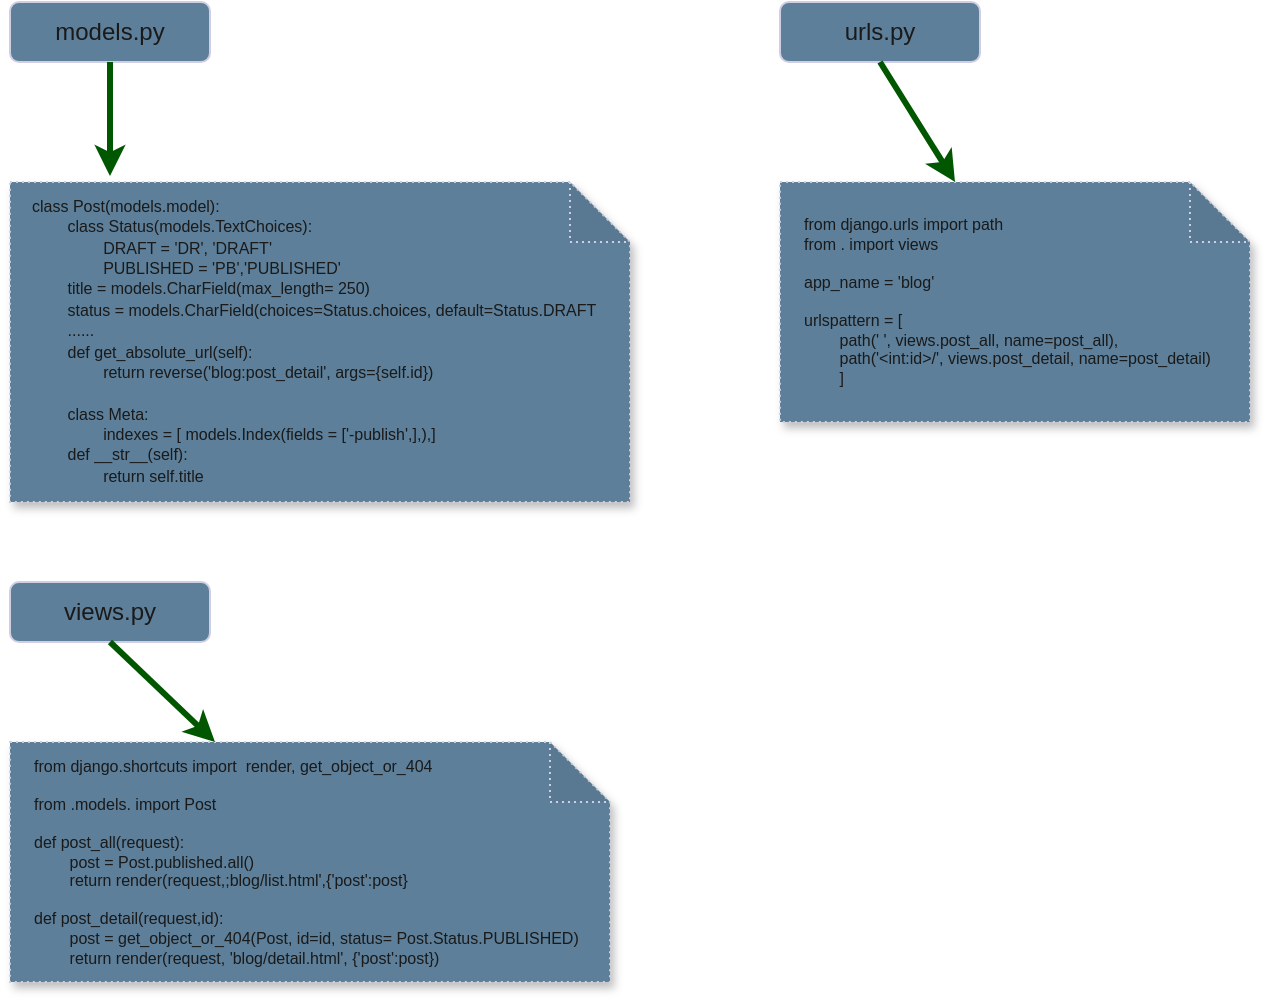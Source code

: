 <mxfile version="24.8.9">
  <diagram name="Page-1" id="2YBvvXClWsGukQMizWep">
    <mxGraphModel dx="983" dy="552" grid="1" gridSize="10" guides="1" tooltips="1" connect="1" arrows="1" fold="1" page="1" pageScale="1" pageWidth="850" pageHeight="1100" math="0" shadow="0">
      <root>
        <mxCell id="0" />
        <mxCell id="1" parent="0" />
        <mxCell id="aM9ryv3xv72pqoxQDRHE-1" value="models.py" style="shape=umlLifeline;perimeter=lifelinePerimeter;whiteSpace=wrap;html=1;container=0;dropTarget=0;collapsible=0;recursiveResize=0;outlineConnect=0;portConstraint=eastwest;newEdgeStyle={&quot;edgeStyle&quot;:&quot;elbowEdgeStyle&quot;,&quot;elbow&quot;:&quot;vertical&quot;,&quot;curved&quot;:0,&quot;rounded&quot;:0};labelBackgroundColor=none;fillColor=#5D7F99;strokeColor=#D0CEE2;fontColor=#1A1A1A;rounded=1;size=30;" parent="1" vertex="1">
          <mxGeometry x="40" y="40" width="100" height="30" as="geometry" />
        </mxCell>
        <mxCell id="aM9ryv3xv72pqoxQDRHE-5" value="urls.py" style="shape=umlLifeline;perimeter=lifelinePerimeter;whiteSpace=wrap;html=1;container=0;dropTarget=0;collapsible=0;recursiveResize=0;outlineConnect=0;portConstraint=eastwest;newEdgeStyle={&quot;edgeStyle&quot;:&quot;elbowEdgeStyle&quot;,&quot;elbow&quot;:&quot;vertical&quot;,&quot;curved&quot;:0,&quot;rounded&quot;:0};labelBackgroundColor=none;fillColor=#5D7F99;strokeColor=#D0CEE2;fontColor=#1A1A1A;rounded=1;" parent="1" vertex="1">
          <mxGeometry x="425" y="40" width="100" height="30" as="geometry" />
        </mxCell>
        <mxCell id="WuuocqJYPW-MGyT3Y1CF-1" value="&lt;font style=&quot;line-height: 130%;&quot;&gt;class Post(models.model):&lt;/font&gt;&lt;div style=&quot;line-height: 130%;&quot;&gt;&lt;span style=&quot;white-space: pre;&quot;&gt;&lt;font style=&quot;line-height: 130%;&quot;&gt;&#x9;class Status(models.TextChoices):&lt;/font&gt;&lt;/span&gt;&lt;br&gt;&lt;/div&gt;&lt;div style=&quot;line-height: 130%;&quot;&gt;&lt;span style=&quot;white-space: pre;&quot;&gt;&lt;font style=&quot;line-height: 130%;&quot;&gt;&lt;span style=&quot;white-space: pre;&quot;&gt;&#x9;&lt;/span&gt;&lt;span style=&quot;white-space: pre;&quot;&gt;&#x9;&lt;/span&gt;DRAFT = &#39;DR&#39;, &#39;DRAFT&#39;&lt;br&gt;&lt;/font&gt;&lt;/span&gt;&lt;/div&gt;&lt;div style=&quot;line-height: 130%;&quot;&gt;&lt;span style=&quot;white-space: pre;&quot;&gt;&lt;font style=&quot;line-height: 130%;&quot;&gt;&lt;span style=&quot;white-space: pre;&quot;&gt;&#x9;&lt;/span&gt;&lt;span style=&quot;white-space: pre;&quot;&gt;&#x9;&lt;/span&gt;PUBLISHED = &#39;PB&#39;,&#39;PUBLISHED&#39;&lt;br&gt;&lt;/font&gt;&lt;/span&gt;&lt;/div&gt;&lt;div style=&quot;line-height: 130%;&quot;&gt;&lt;span style=&quot;white-space: pre;&quot;&gt;&lt;font style=&quot;line-height: 130%;&quot;&gt;&lt;span style=&quot;white-space: pre;&quot;&gt;&#x9;&lt;/span&gt;title = models.CharField(max_length= 250)&lt;/font&gt;&lt;/span&gt;&lt;/div&gt;&lt;div style=&quot;line-height: 130%;&quot;&gt;&lt;span style=&quot;white-space: pre;&quot;&gt;&lt;font style=&quot;line-height: 130%;&quot;&gt;&lt;span style=&quot;white-space: pre;&quot;&gt;&#x9;&lt;/span&gt;status = models.CharField(choices=Status.choices, default=Status.DRAFT&lt;br&gt;&lt;/font&gt;&lt;/span&gt;&lt;/div&gt;&lt;div style=&quot;line-height: 130%;&quot;&gt;&lt;span style=&quot;white-space: pre;&quot;&gt;&lt;font style=&quot;line-height: 130%;&quot;&gt;&lt;span style=&quot;white-space: pre;&quot;&gt;&#x9;&lt;/span&gt;......&lt;br&gt;&lt;/font&gt;&lt;/span&gt;&lt;/div&gt;&lt;div style=&quot;line-height: 130%;&quot;&gt;&lt;/div&gt;&lt;div style=&quot;line-height: 130%;&quot;&gt;&lt;span style=&quot;white-space: pre;&quot;&gt;&lt;font style=&quot;line-height: 130%;&quot;&gt;&lt;span style=&quot;white-space: pre;&quot;&gt;&#x9;&lt;/span&gt;def get_absolute_url(self):&lt;br&gt;&lt;/font&gt;&lt;/span&gt;&lt;/div&gt;&lt;div style=&quot;line-height: 130%;&quot;&gt;&lt;span style=&quot;white-space: pre;&quot;&gt;&lt;font style=&quot;line-height: 130%;&quot;&gt;&lt;span style=&quot;white-space: pre;&quot;&gt;&#x9;&lt;/span&gt;&lt;span style=&quot;white-space: pre;&quot;&gt;&#x9;&lt;/span&gt;return reverse(&#39;blog:post_detail&#39;, args={self.id})&lt;br&gt;&lt;/font&gt;&lt;/span&gt;&lt;/div&gt;&lt;div style=&quot;line-height: 130%;&quot;&gt;&lt;span style=&quot;white-space: pre;&quot;&gt;&lt;font style=&quot;line-height: 130%;&quot;&gt;&lt;span style=&quot;white-space: pre;&quot;&gt;&#x9;&lt;/span&gt;&lt;br&gt;&lt;/font&gt;&lt;/span&gt;&lt;/div&gt;&lt;div style=&quot;line-height: 130%;&quot;&gt;&lt;span style=&quot;white-space: pre;&quot;&gt;&lt;span style=&quot;white-space: pre;&quot;&gt;&#x9;&lt;/span&gt;class Meta:&lt;br&gt;&lt;/span&gt;&lt;/div&gt;&lt;div style=&quot;line-height: 130%;&quot;&gt;&lt;span style=&quot;white-space: pre;&quot;&gt;&lt;span style=&quot;white-space: pre;&quot;&gt;&#x9;&lt;/span&gt;&lt;span style=&quot;white-space: pre;&quot;&gt;&#x9;&lt;/span&gt;indexes = [ models.Index(fields = [&#39;-publish&#39;,],),]&lt;br&gt;&lt;/span&gt;&lt;/div&gt;&lt;div style=&quot;line-height: 130%;&quot;&gt;&lt;span style=&quot;white-space: pre;&quot;&gt;&lt;span style=&quot;white-space: pre;&quot;&gt;&#x9;&lt;/span&gt;def __str__(self):&lt;br&gt;&lt;/span&gt;&lt;/div&gt;&lt;div style=&quot;line-height: 130%;&quot;&gt;&lt;span style=&quot;white-space: pre;&quot;&gt;&lt;span style=&quot;white-space: pre;&quot;&gt;&#x9;&lt;/span&gt;&lt;span style=&quot;white-space: pre;&quot;&gt;&#x9;&lt;/span&gt;return self.title&lt;/span&gt;&lt;/div&gt;" style="shape=note;whiteSpace=wrap;html=1;backgroundOutline=1;darkOpacity=0.05;align=left;dashed=1;dashPattern=1 2;fillColor=#5D7F99;shadow=1;fontColor=#1A1A1A;fontStyle=0;fontSize=8;labelBackgroundColor=none;strokeColor=#D0CEE2;rounded=1;spacingLeft=9;" vertex="1" parent="1">
          <mxGeometry x="40" y="130" width="310" height="160" as="geometry" />
        </mxCell>
        <mxCell id="WuuocqJYPW-MGyT3Y1CF-2" value="" style="endArrow=classic;html=1;rounded=1;strokeColor=#005700;fontColor=#1A1A1A;strokeWidth=3;fillColor=#008a00;" edge="1" parent="1" source="aM9ryv3xv72pqoxQDRHE-1">
          <mxGeometry width="50" height="50" relative="1" as="geometry">
            <mxPoint x="240" y="240" as="sourcePoint" />
            <mxPoint x="90" y="127" as="targetPoint" />
            <Array as="points" />
          </mxGeometry>
        </mxCell>
        <mxCell id="WuuocqJYPW-MGyT3Y1CF-3" value="from django.urls import path&lt;div&gt;from . import views&lt;/div&gt;&lt;div&gt;&lt;br&gt;&lt;/div&gt;&lt;div&gt;app_name = &#39;blog&#39;&lt;br&gt;&lt;div&gt;&lt;br&gt;&lt;/div&gt;&lt;div&gt;urlspattern = [&lt;/div&gt;&lt;div&gt;&lt;span style=&quot;white-space: pre;&quot;&gt;&#x9;&lt;/span&gt;path(&#39; &#39;, views.post_all, name=post_all),&lt;br&gt;&lt;/div&gt;&lt;div&gt;&lt;span style=&quot;white-space: pre;&quot;&gt;&#x9;&lt;/span&gt;path(&#39;&amp;lt;int:id&amp;gt;/&#39;, views.post_detail, name=post_detail)&lt;br&gt;&lt;/div&gt;&lt;div&gt;&lt;span style=&quot;white-space: pre;&quot;&gt;&#x9;&lt;/span&gt;]&lt;br&gt;&lt;/div&gt;&lt;/div&gt;" style="shape=note;whiteSpace=wrap;html=1;backgroundOutline=1;darkOpacity=0.05;align=left;dashed=1;dashPattern=1 2;fillColor=#5D7F99;shadow=1;fontColor=#1A1A1A;fontStyle=0;fontSize=8;labelBackgroundColor=none;strokeColor=#D0CEE2;rounded=1;spacingLeft=10;" vertex="1" parent="1">
          <mxGeometry x="425" y="130" width="235" height="120" as="geometry" />
        </mxCell>
        <mxCell id="WuuocqJYPW-MGyT3Y1CF-4" value="" style="endArrow=classic;html=1;rounded=1;strokeColor=#005700;fontColor=#1A1A1A;fillColor=#008a00;strokeWidth=3;" edge="1" parent="1" source="aM9ryv3xv72pqoxQDRHE-5" target="WuuocqJYPW-MGyT3Y1CF-3">
          <mxGeometry width="50" height="50" relative="1" as="geometry">
            <mxPoint x="380" y="130" as="sourcePoint" />
            <mxPoint x="430" y="80" as="targetPoint" />
          </mxGeometry>
        </mxCell>
        <mxCell id="WuuocqJYPW-MGyT3Y1CF-5" value="&lt;div&gt;&lt;div&gt;from django.shortcuts import&amp;nbsp; render, get_object_or_404&lt;/div&gt;&lt;/div&gt;&lt;div&gt;&lt;br&gt;&lt;/div&gt;&lt;div&gt;from .models. import Post&lt;/div&gt;&lt;div&gt;&lt;br&gt;&lt;/div&gt;&lt;div&gt;def post_all(request):&lt;/div&gt;&lt;div&gt;&lt;span style=&quot;white-space: pre;&quot;&gt;&#x9;&lt;/span&gt;post = Post.published.all()&amp;nbsp;&lt;/div&gt;&lt;div&gt;&lt;span style=&quot;white-space: pre;&quot;&gt;&#x9;&lt;/span&gt;return render(request,;blog/list.html&#39;,{&#39;post&#39;:post}&lt;br&gt;&lt;/div&gt;&lt;div&gt;&lt;br&gt;&lt;/div&gt;&lt;div&gt;def post_detail(request,id):&lt;/div&gt;&lt;div&gt;&lt;span style=&quot;white-space: pre;&quot;&gt;&#x9;&lt;/span&gt;post = get_object_or_404(Post, id=id, status= Post.Status.PUBLISHED)&lt;br&gt;&lt;/div&gt;&lt;div&gt;&lt;span style=&quot;white-space: pre;&quot;&gt;&#x9;&lt;/span&gt;return render(request, &#39;blog/detail.html&#39;, {&#39;post&#39;:post})&lt;br&gt;&lt;/div&gt;" style="shape=note;whiteSpace=wrap;html=1;backgroundOutline=1;darkOpacity=0.05;align=left;dashed=1;dashPattern=1 2;fillColor=#5D7F99;shadow=1;fontColor=#1A1A1A;fontStyle=0;fontSize=8;labelBackgroundColor=none;strokeColor=#D0CEE2;rounded=1;spacingLeft=10;" vertex="1" parent="1">
          <mxGeometry x="40" y="410" width="300" height="120" as="geometry" />
        </mxCell>
        <mxCell id="WuuocqJYPW-MGyT3Y1CF-6" value="views.py" style="shape=umlLifeline;perimeter=lifelinePerimeter;whiteSpace=wrap;html=1;container=0;dropTarget=0;collapsible=0;recursiveResize=0;outlineConnect=0;portConstraint=eastwest;newEdgeStyle={&quot;edgeStyle&quot;:&quot;elbowEdgeStyle&quot;,&quot;elbow&quot;:&quot;vertical&quot;,&quot;curved&quot;:0,&quot;rounded&quot;:0};labelBackgroundColor=none;fillColor=#5D7F99;strokeColor=#D0CEE2;fontColor=#1A1A1A;rounded=1;size=30;" vertex="1" parent="1">
          <mxGeometry x="40" y="330" width="100" height="30" as="geometry" />
        </mxCell>
        <mxCell id="WuuocqJYPW-MGyT3Y1CF-7" value="" style="endArrow=classic;html=1;rounded=1;strokeColor=#005700;fontColor=#1A1A1A;entryX=0;entryY=0;entryDx=102.5;entryDy=0;entryPerimeter=0;fillColor=#008a00;strokeWidth=3;" edge="1" parent="1" source="WuuocqJYPW-MGyT3Y1CF-6" target="WuuocqJYPW-MGyT3Y1CF-5">
          <mxGeometry width="50" height="50" relative="1" as="geometry">
            <mxPoint x="270" y="360" as="sourcePoint" />
            <mxPoint x="320" y="310" as="targetPoint" />
          </mxGeometry>
        </mxCell>
      </root>
    </mxGraphModel>
  </diagram>
</mxfile>
